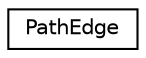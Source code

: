 digraph G
{
  edge [fontname="Helvetica",fontsize="10",labelfontname="Helvetica",labelfontsize="10"];
  node [fontname="Helvetica",fontsize="10",shape=record];
  rankdir=LR;
  Node1 [label="PathEdge",height=0.2,width=0.4,color="black", fillcolor="white", style="filled",URL="$d4/d9e/structPathEdge.html"];
}
